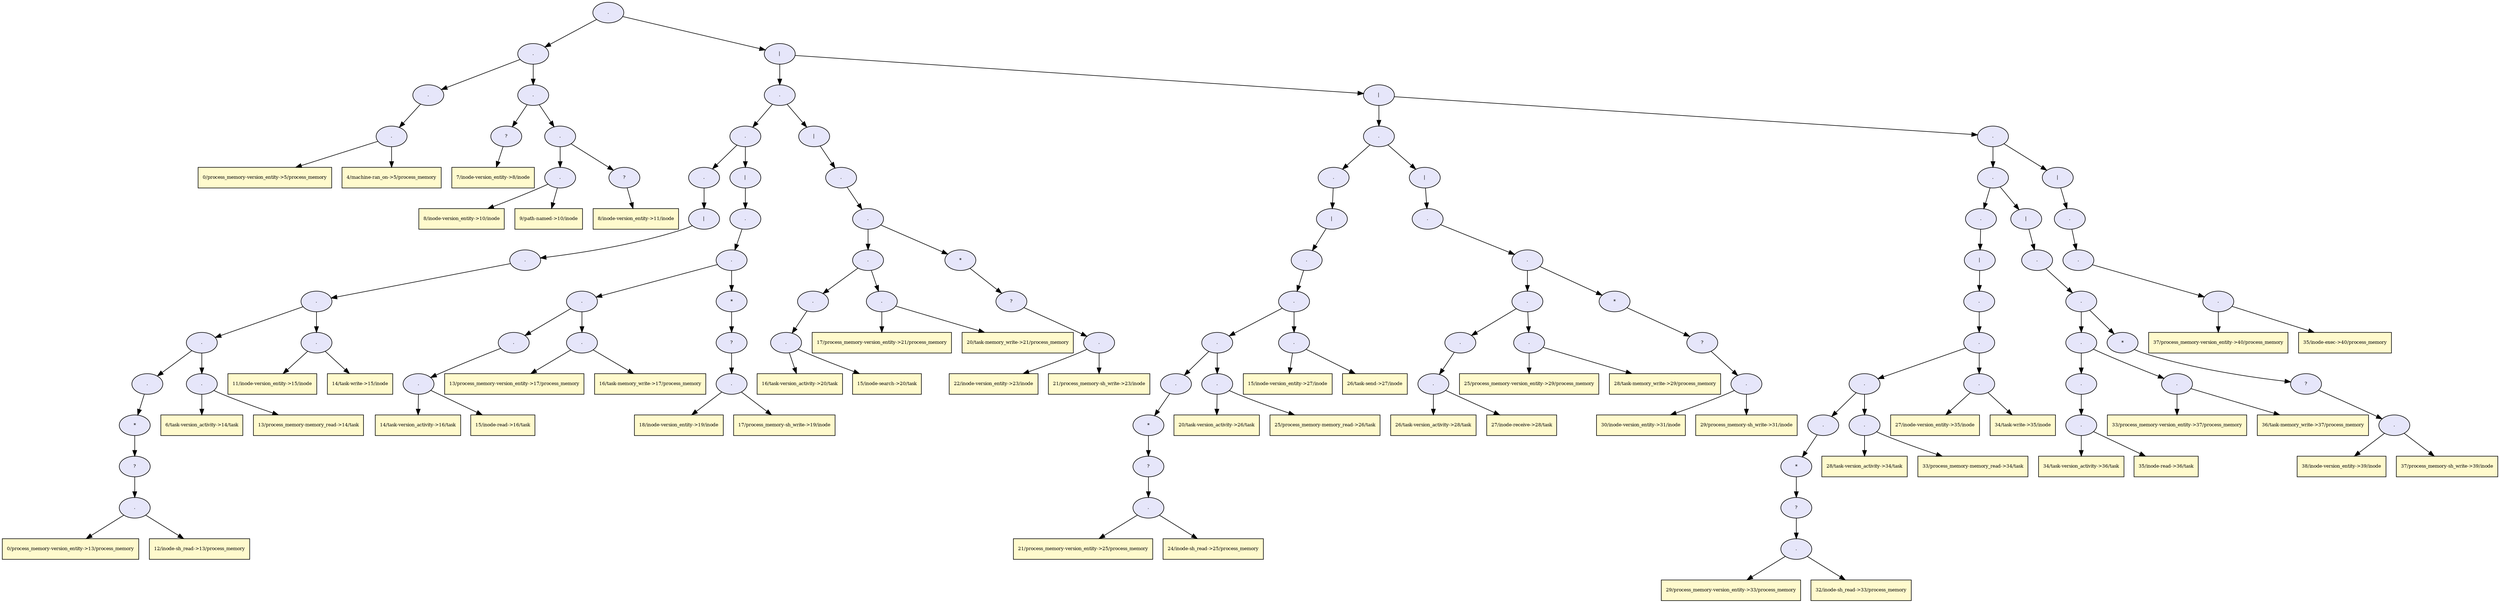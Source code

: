 digraph RGL__DirectedAdjacencyGraph {145[fontsize = 8,label = ".",shape = ellipse, fillcolor="#e6e6fa", style = filled]

145 -> 16[fontsize = 8, color="#000000"]

16[fontsize = 8,label = ".",shape = ellipse, fillcolor="#e6e6fa", style = filled]

16 -> 6[fontsize = 8, color="#000000"]

6[fontsize = 8,label = ".",shape = ellipse, fillcolor="#e6e6fa", style = filled]

6 -> 5[fontsize = 8, color="#000000"]

5[fontsize = 8,label = ".",shape = ellipse, fillcolor="#e6e6fa", style = filled]

5 -> 3[fontsize = 8, color="#000000"]

3[fontsize = 8,label = "0/process_memory-version_entity->5/process_memory",shape = rectangle, fillcolor="#fffacd", style = filled]

5 -> 4[fontsize = 8, color="#000000"]

4[fontsize = 8,label = "4/machine-ran_on->5/process_memory",shape = rectangle, fillcolor="#fffacd", style = filled]

16 -> 15[fontsize = 8, color="#000000"]

15[fontsize = 8,label = ".",shape = ellipse, fillcolor="#e6e6fa", style = filled]

15 -> 8[fontsize = 8, color="#000000"]

8[fontsize = 8,label = "?",shape = ellipse, fillcolor="#e6e6fa", style = filled]

8 -> 7[fontsize = 8, color="#000000"]

7[fontsize = 8,label = "7/inode-version_entity->8/inode",shape = rectangle, fillcolor="#fffacd", style = filled]

15 -> 14[fontsize = 8, color="#000000"]

14[fontsize = 8,label = ".",shape = ellipse, fillcolor="#e6e6fa", style = filled]

14 -> 11[fontsize = 8, color="#000000"]

11[fontsize = 8,label = ".",shape = ellipse, fillcolor="#e6e6fa", style = filled]

11 -> 9[fontsize = 8, color="#000000"]

9[fontsize = 8,label = "8/inode-version_entity->10/inode",shape = rectangle, fillcolor="#fffacd", style = filled]

11 -> 10[fontsize = 8, color="#000000"]

10[fontsize = 8,label = "9/path-named->10/inode",shape = rectangle, fillcolor="#fffacd", style = filled]

14 -> 13[fontsize = 8, color="#000000"]

13[fontsize = 8,label = "?",shape = ellipse, fillcolor="#e6e6fa", style = filled]

13 -> 12[fontsize = 8, color="#000000"]

12[fontsize = 8,label = "8/inode-version_entity->11/inode",shape = rectangle, fillcolor="#fffacd", style = filled]

145 -> 144[fontsize = 8, color="#000000"]

144[fontsize = 8,label = "|",shape = ellipse, fillcolor="#e6e6fa", style = filled]

144 -> 67[fontsize = 8, color="#000000"]

67[fontsize = 8,label = ".",shape = ellipse, fillcolor="#e6e6fa", style = filled]

67 -> 50[fontsize = 8, color="#000000"]

50[fontsize = 8,label = ".",shape = ellipse, fillcolor="#e6e6fa", style = filled]

50 -> 33[fontsize = 8, color="#000000"]

33[fontsize = 8,label = ".",shape = ellipse, fillcolor="#e6e6fa", style = filled]

33 -> 32[fontsize = 8, color="#000000"]

32[fontsize = 8,label = "|",shape = ellipse, fillcolor="#e6e6fa", style = filled]

32 -> 31[fontsize = 8, color="#000000"]

31[fontsize = 8,label = ".",shape = ellipse, fillcolor="#e6e6fa", style = filled]

31 -> 30[fontsize = 8, color="#000000"]

30[fontsize = 8,label = ".",shape = ellipse, fillcolor="#e6e6fa", style = filled]

30 -> 26[fontsize = 8, color="#000000"]

26[fontsize = 8,label = ".",shape = ellipse, fillcolor="#e6e6fa", style = filled]

26 -> 22[fontsize = 8, color="#000000"]

22[fontsize = 8,label = ".",shape = ellipse, fillcolor="#e6e6fa", style = filled]

22 -> 21[fontsize = 8, color="#000000"]

21[fontsize = 8,label = "*",shape = ellipse, fillcolor="#e6e6fa", style = filled]

21 -> 20[fontsize = 8, color="#000000"]

20[fontsize = 8,label = "?",shape = ellipse, fillcolor="#e6e6fa", style = filled]

20 -> 19[fontsize = 8, color="#000000"]

19[fontsize = 8,label = ".",shape = ellipse, fillcolor="#e6e6fa", style = filled]

19 -> 17[fontsize = 8, color="#000000"]

17[fontsize = 8,label = "0/process_memory-version_entity->13/process_memory",shape = rectangle, fillcolor="#fffacd", style = filled]

19 -> 18[fontsize = 8, color="#000000"]

18[fontsize = 8,label = "12/inode-sh_read->13/process_memory",shape = rectangle, fillcolor="#fffacd", style = filled]

26 -> 25[fontsize = 8, color="#000000"]

25[fontsize = 8,label = ".",shape = ellipse, fillcolor="#e6e6fa", style = filled]

25 -> 23[fontsize = 8, color="#000000"]

23[fontsize = 8,label = "6/task-version_activity->14/task",shape = rectangle, fillcolor="#fffacd", style = filled]

25 -> 24[fontsize = 8, color="#000000"]

24[fontsize = 8,label = "13/process_memory-memory_read->14/task",shape = rectangle, fillcolor="#fffacd", style = filled]

30 -> 29[fontsize = 8, color="#000000"]

29[fontsize = 8,label = ".",shape = ellipse, fillcolor="#e6e6fa", style = filled]

29 -> 27[fontsize = 8, color="#000000"]

27[fontsize = 8,label = "11/inode-version_entity->15/inode",shape = rectangle, fillcolor="#fffacd", style = filled]

29 -> 28[fontsize = 8, color="#000000"]

28[fontsize = 8,label = "14/task-write->15/inode",shape = rectangle, fillcolor="#fffacd", style = filled]

50 -> 49[fontsize = 8, color="#000000"]

49[fontsize = 8,label = "|",shape = ellipse, fillcolor="#e6e6fa", style = filled]

49 -> 48[fontsize = 8, color="#000000"]

48[fontsize = 8,label = ".",shape = ellipse, fillcolor="#e6e6fa", style = filled]

48 -> 47[fontsize = 8, color="#000000"]

47[fontsize = 8,label = ".",shape = ellipse, fillcolor="#e6e6fa", style = filled]

47 -> 41[fontsize = 8, color="#000000"]

41[fontsize = 8,label = ".",shape = ellipse, fillcolor="#e6e6fa", style = filled]

41 -> 37[fontsize = 8, color="#000000"]

37[fontsize = 8,label = ".",shape = ellipse, fillcolor="#e6e6fa", style = filled]

37 -> 36[fontsize = 8, color="#000000"]

36[fontsize = 8,label = ".",shape = ellipse, fillcolor="#e6e6fa", style = filled]

36 -> 34[fontsize = 8, color="#000000"]

34[fontsize = 8,label = "14/task-version_activity->16/task",shape = rectangle, fillcolor="#fffacd", style = filled]

36 -> 35[fontsize = 8, color="#000000"]

35[fontsize = 8,label = "15/inode-read->16/task",shape = rectangle, fillcolor="#fffacd", style = filled]

41 -> 40[fontsize = 8, color="#000000"]

40[fontsize = 8,label = ".",shape = ellipse, fillcolor="#e6e6fa", style = filled]

40 -> 38[fontsize = 8, color="#000000"]

38[fontsize = 8,label = "13/process_memory-version_entity->17/process_memory",shape = rectangle, fillcolor="#fffacd", style = filled]

40 -> 39[fontsize = 8, color="#000000"]

39[fontsize = 8,label = "16/task-memory_write->17/process_memory",shape = rectangle, fillcolor="#fffacd", style = filled]

47 -> 46[fontsize = 8, color="#000000"]

46[fontsize = 8,label = "*",shape = ellipse, fillcolor="#e6e6fa", style = filled]

46 -> 45[fontsize = 8, color="#000000"]

45[fontsize = 8,label = "?",shape = ellipse, fillcolor="#e6e6fa", style = filled]

45 -> 44[fontsize = 8, color="#000000"]

44[fontsize = 8,label = ".",shape = ellipse, fillcolor="#e6e6fa", style = filled]

44 -> 42[fontsize = 8, color="#000000"]

42[fontsize = 8,label = "18/inode-version_entity->19/inode",shape = rectangle, fillcolor="#fffacd", style = filled]

44 -> 43[fontsize = 8, color="#000000"]

43[fontsize = 8,label = "17/process_memory-sh_write->19/inode",shape = rectangle, fillcolor="#fffacd", style = filled]

67 -> 66[fontsize = 8, color="#000000"]

66[fontsize = 8,label = "|",shape = ellipse, fillcolor="#e6e6fa", style = filled]

66 -> 65[fontsize = 8, color="#000000"]

65[fontsize = 8,label = ".",shape = ellipse, fillcolor="#e6e6fa", style = filled]

65 -> 64[fontsize = 8, color="#000000"]

64[fontsize = 8,label = ".",shape = ellipse, fillcolor="#e6e6fa", style = filled]

64 -> 58[fontsize = 8, color="#000000"]

58[fontsize = 8,label = ".",shape = ellipse, fillcolor="#e6e6fa", style = filled]

58 -> 54[fontsize = 8, color="#000000"]

54[fontsize = 8,label = ".",shape = ellipse, fillcolor="#e6e6fa", style = filled]

54 -> 53[fontsize = 8, color="#000000"]

53[fontsize = 8,label = ".",shape = ellipse, fillcolor="#e6e6fa", style = filled]

53 -> 51[fontsize = 8, color="#000000"]

51[fontsize = 8,label = "16/task-version_activity->20/task",shape = rectangle, fillcolor="#fffacd", style = filled]

53 -> 52[fontsize = 8, color="#000000"]

52[fontsize = 8,label = "15/inode-search->20/task",shape = rectangle, fillcolor="#fffacd", style = filled]

58 -> 57[fontsize = 8, color="#000000"]

57[fontsize = 8,label = ".",shape = ellipse, fillcolor="#e6e6fa", style = filled]

57 -> 55[fontsize = 8, color="#000000"]

55[fontsize = 8,label = "17/process_memory-version_entity->21/process_memory",shape = rectangle, fillcolor="#fffacd", style = filled]

57 -> 56[fontsize = 8, color="#000000"]

56[fontsize = 8,label = "20/task-memory_write->21/process_memory",shape = rectangle, fillcolor="#fffacd", style = filled]

64 -> 63[fontsize = 8, color="#000000"]

63[fontsize = 8,label = "*",shape = ellipse, fillcolor="#e6e6fa", style = filled]

63 -> 62[fontsize = 8, color="#000000"]

62[fontsize = 8,label = "?",shape = ellipse, fillcolor="#e6e6fa", style = filled]

62 -> 61[fontsize = 8, color="#000000"]

61[fontsize = 8,label = ".",shape = ellipse, fillcolor="#e6e6fa", style = filled]

61 -> 59[fontsize = 8, color="#000000"]

59[fontsize = 8,label = "22/inode-version_entity->23/inode",shape = rectangle, fillcolor="#fffacd", style = filled]

61 -> 60[fontsize = 8, color="#000000"]

60[fontsize = 8,label = "21/process_memory-sh_write->23/inode",shape = rectangle, fillcolor="#fffacd", style = filled]

144 -> 143[fontsize = 8, color="#000000"]

143[fontsize = 8,label = "|",shape = ellipse, fillcolor="#e6e6fa", style = filled]

143 -> 101[fontsize = 8, color="#000000"]

101[fontsize = 8,label = ".",shape = ellipse, fillcolor="#e6e6fa", style = filled]

101 -> 84[fontsize = 8, color="#000000"]

84[fontsize = 8,label = ".",shape = ellipse, fillcolor="#e6e6fa", style = filled]

84 -> 83[fontsize = 8, color="#000000"]

83[fontsize = 8,label = "|",shape = ellipse, fillcolor="#e6e6fa", style = filled]

83 -> 82[fontsize = 8, color="#000000"]

82[fontsize = 8,label = ".",shape = ellipse, fillcolor="#e6e6fa", style = filled]

82 -> 81[fontsize = 8, color="#000000"]

81[fontsize = 8,label = ".",shape = ellipse, fillcolor="#e6e6fa", style = filled]

81 -> 77[fontsize = 8, color="#000000"]

77[fontsize = 8,label = ".",shape = ellipse, fillcolor="#e6e6fa", style = filled]

77 -> 73[fontsize = 8, color="#000000"]

73[fontsize = 8,label = ".",shape = ellipse, fillcolor="#e6e6fa", style = filled]

73 -> 72[fontsize = 8, color="#000000"]

72[fontsize = 8,label = "*",shape = ellipse, fillcolor="#e6e6fa", style = filled]

72 -> 71[fontsize = 8, color="#000000"]

71[fontsize = 8,label = "?",shape = ellipse, fillcolor="#e6e6fa", style = filled]

71 -> 70[fontsize = 8, color="#000000"]

70[fontsize = 8,label = ".",shape = ellipse, fillcolor="#e6e6fa", style = filled]

70 -> 68[fontsize = 8, color="#000000"]

68[fontsize = 8,label = "21/process_memory-version_entity->25/process_memory",shape = rectangle, fillcolor="#fffacd", style = filled]

70 -> 69[fontsize = 8, color="#000000"]

69[fontsize = 8,label = "24/inode-sh_read->25/process_memory",shape = rectangle, fillcolor="#fffacd", style = filled]

77 -> 76[fontsize = 8, color="#000000"]

76[fontsize = 8,label = ".",shape = ellipse, fillcolor="#e6e6fa", style = filled]

76 -> 74[fontsize = 8, color="#000000"]

74[fontsize = 8,label = "20/task-version_activity->26/task",shape = rectangle, fillcolor="#fffacd", style = filled]

76 -> 75[fontsize = 8, color="#000000"]

75[fontsize = 8,label = "25/process_memory-memory_read->26/task",shape = rectangle, fillcolor="#fffacd", style = filled]

81 -> 80[fontsize = 8, color="#000000"]

80[fontsize = 8,label = ".",shape = ellipse, fillcolor="#e6e6fa", style = filled]

80 -> 78[fontsize = 8, color="#000000"]

78[fontsize = 8,label = "15/inode-version_entity->27/inode",shape = rectangle, fillcolor="#fffacd", style = filled]

80 -> 79[fontsize = 8, color="#000000"]

79[fontsize = 8,label = "26/task-send->27/inode",shape = rectangle, fillcolor="#fffacd", style = filled]

101 -> 100[fontsize = 8, color="#000000"]

100[fontsize = 8,label = "|",shape = ellipse, fillcolor="#e6e6fa", style = filled]

100 -> 99[fontsize = 8, color="#000000"]

99[fontsize = 8,label = ".",shape = ellipse, fillcolor="#e6e6fa", style = filled]

99 -> 98[fontsize = 8, color="#000000"]

98[fontsize = 8,label = ".",shape = ellipse, fillcolor="#e6e6fa", style = filled]

98 -> 92[fontsize = 8, color="#000000"]

92[fontsize = 8,label = ".",shape = ellipse, fillcolor="#e6e6fa", style = filled]

92 -> 88[fontsize = 8, color="#000000"]

88[fontsize = 8,label = ".",shape = ellipse, fillcolor="#e6e6fa", style = filled]

88 -> 87[fontsize = 8, color="#000000"]

87[fontsize = 8,label = ".",shape = ellipse, fillcolor="#e6e6fa", style = filled]

87 -> 85[fontsize = 8, color="#000000"]

85[fontsize = 8,label = "26/task-version_activity->28/task",shape = rectangle, fillcolor="#fffacd", style = filled]

87 -> 86[fontsize = 8, color="#000000"]

86[fontsize = 8,label = "27/inode-receive->28/task",shape = rectangle, fillcolor="#fffacd", style = filled]

92 -> 91[fontsize = 8, color="#000000"]

91[fontsize = 8,label = ".",shape = ellipse, fillcolor="#e6e6fa", style = filled]

91 -> 89[fontsize = 8, color="#000000"]

89[fontsize = 8,label = "25/process_memory-version_entity->29/process_memory",shape = rectangle, fillcolor="#fffacd", style = filled]

91 -> 90[fontsize = 8, color="#000000"]

90[fontsize = 8,label = "28/task-memory_write->29/process_memory",shape = rectangle, fillcolor="#fffacd", style = filled]

98 -> 97[fontsize = 8, color="#000000"]

97[fontsize = 8,label = "*",shape = ellipse, fillcolor="#e6e6fa", style = filled]

97 -> 96[fontsize = 8, color="#000000"]

96[fontsize = 8,label = "?",shape = ellipse, fillcolor="#e6e6fa", style = filled]

96 -> 95[fontsize = 8, color="#000000"]

95[fontsize = 8,label = ".",shape = ellipse, fillcolor="#e6e6fa", style = filled]

95 -> 93[fontsize = 8, color="#000000"]

93[fontsize = 8,label = "30/inode-version_entity->31/inode",shape = rectangle, fillcolor="#fffacd", style = filled]

95 -> 94[fontsize = 8, color="#000000"]

94[fontsize = 8,label = "29/process_memory-sh_write->31/inode",shape = rectangle, fillcolor="#fffacd", style = filled]

143 -> 142[fontsize = 8, color="#000000"]

142[fontsize = 8,label = ".",shape = ellipse, fillcolor="#e6e6fa", style = filled]

142 -> 135[fontsize = 8, color="#000000"]

135[fontsize = 8,label = ".",shape = ellipse, fillcolor="#e6e6fa", style = filled]

135 -> 118[fontsize = 8, color="#000000"]

118[fontsize = 8,label = ".",shape = ellipse, fillcolor="#e6e6fa", style = filled]

118 -> 117[fontsize = 8, color="#000000"]

117[fontsize = 8,label = "|",shape = ellipse, fillcolor="#e6e6fa", style = filled]

117 -> 116[fontsize = 8, color="#000000"]

116[fontsize = 8,label = ".",shape = ellipse, fillcolor="#e6e6fa", style = filled]

116 -> 115[fontsize = 8, color="#000000"]

115[fontsize = 8,label = ".",shape = ellipse, fillcolor="#e6e6fa", style = filled]

115 -> 111[fontsize = 8, color="#000000"]

111[fontsize = 8,label = ".",shape = ellipse, fillcolor="#e6e6fa", style = filled]

111 -> 107[fontsize = 8, color="#000000"]

107[fontsize = 8,label = ".",shape = ellipse, fillcolor="#e6e6fa", style = filled]

107 -> 106[fontsize = 8, color="#000000"]

106[fontsize = 8,label = "*",shape = ellipse, fillcolor="#e6e6fa", style = filled]

106 -> 105[fontsize = 8, color="#000000"]

105[fontsize = 8,label = "?",shape = ellipse, fillcolor="#e6e6fa", style = filled]

105 -> 104[fontsize = 8, color="#000000"]

104[fontsize = 8,label = ".",shape = ellipse, fillcolor="#e6e6fa", style = filled]

104 -> 102[fontsize = 8, color="#000000"]

102[fontsize = 8,label = "29/process_memory-version_entity->33/process_memory",shape = rectangle, fillcolor="#fffacd", style = filled]

104 -> 103[fontsize = 8, color="#000000"]

103[fontsize = 8,label = "32/inode-sh_read->33/process_memory",shape = rectangle, fillcolor="#fffacd", style = filled]

111 -> 110[fontsize = 8, color="#000000"]

110[fontsize = 8,label = ".",shape = ellipse, fillcolor="#e6e6fa", style = filled]

110 -> 108[fontsize = 8, color="#000000"]

108[fontsize = 8,label = "28/task-version_activity->34/task",shape = rectangle, fillcolor="#fffacd", style = filled]

110 -> 109[fontsize = 8, color="#000000"]

109[fontsize = 8,label = "33/process_memory-memory_read->34/task",shape = rectangle, fillcolor="#fffacd", style = filled]

115 -> 114[fontsize = 8, color="#000000"]

114[fontsize = 8,label = ".",shape = ellipse, fillcolor="#e6e6fa", style = filled]

114 -> 112[fontsize = 8, color="#000000"]

112[fontsize = 8,label = "27/inode-version_entity->35/inode",shape = rectangle, fillcolor="#fffacd", style = filled]

114 -> 113[fontsize = 8, color="#000000"]

113[fontsize = 8,label = "34/task-write->35/inode",shape = rectangle, fillcolor="#fffacd", style = filled]

135 -> 134[fontsize = 8, color="#000000"]

134[fontsize = 8,label = "|",shape = ellipse, fillcolor="#e6e6fa", style = filled]

134 -> 133[fontsize = 8, color="#000000"]

133[fontsize = 8,label = ".",shape = ellipse, fillcolor="#e6e6fa", style = filled]

133 -> 132[fontsize = 8, color="#000000"]

132[fontsize = 8,label = ".",shape = ellipse, fillcolor="#e6e6fa", style = filled]

132 -> 126[fontsize = 8, color="#000000"]

126[fontsize = 8,label = ".",shape = ellipse, fillcolor="#e6e6fa", style = filled]

126 -> 122[fontsize = 8, color="#000000"]

122[fontsize = 8,label = ".",shape = ellipse, fillcolor="#e6e6fa", style = filled]

122 -> 121[fontsize = 8, color="#000000"]

121[fontsize = 8,label = ".",shape = ellipse, fillcolor="#e6e6fa", style = filled]

121 -> 119[fontsize = 8, color="#000000"]

119[fontsize = 8,label = "34/task-version_activity->36/task",shape = rectangle, fillcolor="#fffacd", style = filled]

121 -> 120[fontsize = 8, color="#000000"]

120[fontsize = 8,label = "35/inode-read->36/task",shape = rectangle, fillcolor="#fffacd", style = filled]

126 -> 125[fontsize = 8, color="#000000"]

125[fontsize = 8,label = ".",shape = ellipse, fillcolor="#e6e6fa", style = filled]

125 -> 123[fontsize = 8, color="#000000"]

123[fontsize = 8,label = "33/process_memory-version_entity->37/process_memory",shape = rectangle, fillcolor="#fffacd", style = filled]

125 -> 124[fontsize = 8, color="#000000"]

124[fontsize = 8,label = "36/task-memory_write->37/process_memory",shape = rectangle, fillcolor="#fffacd", style = filled]

132 -> 131[fontsize = 8, color="#000000"]

131[fontsize = 8,label = "*",shape = ellipse, fillcolor="#e6e6fa", style = filled]

131 -> 130[fontsize = 8, color="#000000"]

130[fontsize = 8,label = "?",shape = ellipse, fillcolor="#e6e6fa", style = filled]

130 -> 129[fontsize = 8, color="#000000"]

129[fontsize = 8,label = ".",shape = ellipse, fillcolor="#e6e6fa", style = filled]

129 -> 127[fontsize = 8, color="#000000"]

127[fontsize = 8,label = "38/inode-version_entity->39/inode",shape = rectangle, fillcolor="#fffacd", style = filled]

129 -> 128[fontsize = 8, color="#000000"]

128[fontsize = 8,label = "37/process_memory-sh_write->39/inode",shape = rectangle, fillcolor="#fffacd", style = filled]

142 -> 141[fontsize = 8, color="#000000"]

141[fontsize = 8,label = "|",shape = ellipse, fillcolor="#e6e6fa", style = filled]

141 -> 140[fontsize = 8, color="#000000"]

140[fontsize = 8,label = ".",shape = ellipse, fillcolor="#e6e6fa", style = filled]

140 -> 139[fontsize = 8, color="#000000"]

139[fontsize = 8,label = ".",shape = ellipse, fillcolor="#e6e6fa", style = filled]

139 -> 138[fontsize = 8, color="#000000"]

138[fontsize = 8,label = ".",shape = ellipse, fillcolor="#e6e6fa", style = filled]

138 -> 136[fontsize = 8, color="#000000"]

136[fontsize = 8,label = "37/process_memory-version_entity->40/process_memory",shape = rectangle, fillcolor="#fffacd", style = filled]

138 -> 137[fontsize = 8, color="#000000"]

137[fontsize = 8,label = "35/inode-exec->40/process_memory",shape = rectangle, fillcolor="#fffacd", style = filled]

}
